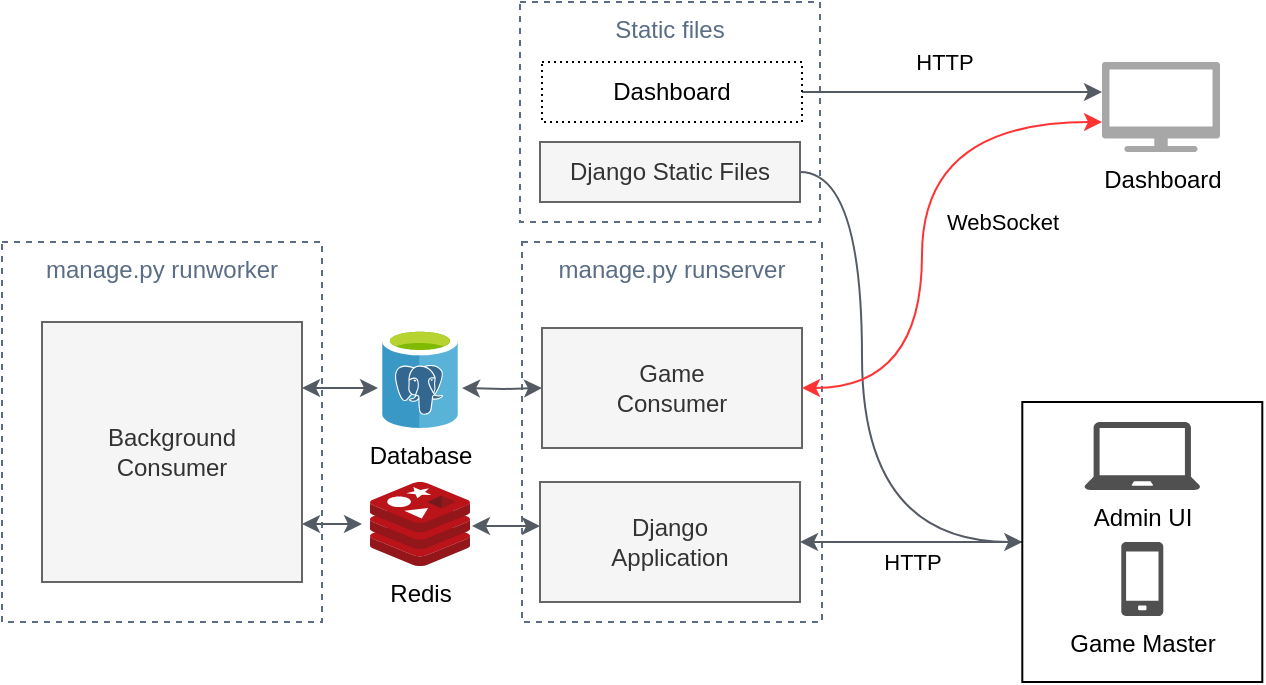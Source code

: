 <mxfile version="13.6.5">
    <diagram id="bE86TtsSrcEjPB5EsWNl" name="Page-1">
        <mxGraphModel dx="1011" dy="715" grid="1" gridSize="10" guides="1" tooltips="1" connect="1" arrows="1" fold="1" page="1" pageScale="1" pageWidth="827" pageHeight="1169" math="0" shadow="0">
            <root>
                <mxCell id="0"/>
                <mxCell id="1" parent="0"/>
                <mxCell id="-D-xDnr4cXBWLI_m4Q0X-37" style="edgeStyle=orthogonalEdgeStyle;orthogonalLoop=1;jettySize=auto;html=1;startArrow=none;startFill=0;strokeColor=#545B64;curved=1;entryX=0;entryY=0.5;entryDx=0;entryDy=0;" parent="1" source="-D-xDnr4cXBWLI_m4Q0X-35" target="-D-xDnr4cXBWLI_m4Q0X-38" edge="1">
                    <mxGeometry relative="1" as="geometry">
                        <mxPoint x="579.649" y="280" as="targetPoint"/>
                        <Array as="points">
                            <mxPoint x="450" y="95"/>
                            <mxPoint x="450" y="280"/>
                        </Array>
                    </mxGeometry>
                </mxCell>
                <mxCell id="-D-xDnr4cXBWLI_m4Q0X-11" value="manage.py runworker" style="fillColor=none;strokeColor=#5A6C86;dashed=1;verticalAlign=top;fontStyle=0;fontColor=#5A6C86;" parent="1" vertex="1">
                    <mxGeometry x="20" y="130" width="160" height="190" as="geometry"/>
                </mxCell>
                <mxCell id="-D-xDnr4cXBWLI_m4Q0X-12" value="manage.py runserver" style="fillColor=none;strokeColor=#5A6C86;dashed=1;verticalAlign=top;fontStyle=0;fontColor=#5A6C86;" parent="1" vertex="1">
                    <mxGeometry x="280" y="130" width="150" height="190" as="geometry"/>
                </mxCell>
                <mxCell id="-D-xDnr4cXBWLI_m4Q0X-7" style="edgeStyle=orthogonalEdgeStyle;rounded=0;orthogonalLoop=1;jettySize=auto;html=1;entryX=1.02;entryY=0.524;entryDx=0;entryDy=0;entryPerimeter=0;startArrow=classic;startFill=1;strokeColor=#545B64;" parent="1" source="-D-xDnr4cXBWLI_m4Q0X-1" target="-D-xDnr4cXBWLI_m4Q0X-4" edge="1">
                    <mxGeometry relative="1" as="geometry">
                        <Array as="points">
                            <mxPoint x="270" y="272"/>
                            <mxPoint x="270" y="272"/>
                        </Array>
                    </mxGeometry>
                </mxCell>
                <mxCell id="-D-xDnr4cXBWLI_m4Q0X-1" value="Django&lt;br&gt;Application" style="rounded=0;whiteSpace=wrap;html=1;fillColor=#f5f5f5;strokeColor=#666666;fontColor=#333333;" parent="1" vertex="1">
                    <mxGeometry x="289" y="250" width="130" height="60" as="geometry"/>
                </mxCell>
                <mxCell id="-D-xDnr4cXBWLI_m4Q0X-2" value="Game&lt;br&gt;Consumer" style="rounded=0;whiteSpace=wrap;html=1;fillColor=#f5f5f5;strokeColor=#666666;fontColor=#333333;" parent="1" vertex="1">
                    <mxGeometry x="290" y="173" width="130" height="60" as="geometry"/>
                </mxCell>
                <mxCell id="-D-xDnr4cXBWLI_m4Q0X-9" style="edgeStyle=orthogonalEdgeStyle;rounded=0;orthogonalLoop=1;jettySize=auto;html=1;startArrow=classic;startFill=1;strokeColor=#545B64;" parent="1" source="-D-xDnr4cXBWLI_m4Q0X-3" edge="1">
                    <mxGeometry relative="1" as="geometry">
                        <mxPoint x="200" y="271" as="targetPoint"/>
                        <Array as="points">
                            <mxPoint x="105" y="280"/>
                        </Array>
                    </mxGeometry>
                </mxCell>
                <mxCell id="-D-xDnr4cXBWLI_m4Q0X-3" value="Background&lt;br&gt;Consumer" style="rounded=0;whiteSpace=wrap;html=1;fillColor=#f5f5f5;strokeColor=#666666;fontColor=#333333;" parent="1" vertex="1">
                    <mxGeometry x="40" y="170" width="130" height="130" as="geometry"/>
                </mxCell>
                <mxCell id="-D-xDnr4cXBWLI_m4Q0X-4" value="Redis" style="aspect=fixed;html=1;points=[];align=center;image;fontSize=12;image=img/lib/mscae/Cache_Redis_Product.svg;" parent="1" vertex="1">
                    <mxGeometry x="204" y="250" width="50" height="42" as="geometry"/>
                </mxCell>
                <mxCell id="-D-xDnr4cXBWLI_m4Q0X-15" style="edgeStyle=orthogonalEdgeStyle;orthogonalLoop=1;jettySize=auto;html=1;entryX=1;entryY=0.5;entryDx=0;entryDy=0;startArrow=none;startFill=0;strokeColor=#545B64;curved=1;exitX=0;exitY=0.5;exitDx=0;exitDy=0;" parent="1" source="-D-xDnr4cXBWLI_m4Q0X-38" target="-D-xDnr4cXBWLI_m4Q0X-1" edge="1">
                    <mxGeometry relative="1" as="geometry">
                        <mxPoint x="530" y="320" as="sourcePoint"/>
                    </mxGeometry>
                </mxCell>
                <mxCell id="-D-xDnr4cXBWLI_m4Q0X-16" value="HTTP" style="edgeLabel;html=1;align=center;verticalAlign=middle;resizable=0;points=[];" parent="-D-xDnr4cXBWLI_m4Q0X-15" vertex="1" connectable="0">
                    <mxGeometry x="0.246" y="3" relative="1" as="geometry">
                        <mxPoint x="13.81" y="7" as="offset"/>
                    </mxGeometry>
                </mxCell>
                <mxCell id="-D-xDnr4cXBWLI_m4Q0X-22" value="WebSocket" style="edgeStyle=orthogonalEdgeStyle;orthogonalLoop=1;jettySize=auto;html=1;startArrow=classic;startFill=1;strokeColor=#FF3333;curved=1;" parent="1" source="-D-xDnr4cXBWLI_m4Q0X-28" target="-D-xDnr4cXBWLI_m4Q0X-2" edge="1">
                    <mxGeometry x="-0.011" y="40" relative="1" as="geometry">
                        <mxPoint x="510.149" y="205" as="sourcePoint"/>
                        <Array as="points">
                            <mxPoint x="480" y="70"/>
                            <mxPoint x="480" y="203"/>
                        </Array>
                        <mxPoint as="offset"/>
                    </mxGeometry>
                </mxCell>
                <mxCell id="-D-xDnr4cXBWLI_m4Q0X-25" style="edgeStyle=orthogonalEdgeStyle;rounded=0;orthogonalLoop=1;jettySize=auto;html=1;startArrow=classic;startFill=1;strokeColor=#545B64;" parent="1" target="-D-xDnr4cXBWLI_m4Q0X-2" edge="1">
                    <mxGeometry relative="1" as="geometry">
                        <mxPoint x="250" y="203" as="sourcePoint"/>
                    </mxGeometry>
                </mxCell>
                <mxCell id="-D-xDnr4cXBWLI_m4Q0X-26" style="edgeStyle=orthogonalEdgeStyle;rounded=0;orthogonalLoop=1;jettySize=auto;html=1;startArrow=classic;startFill=1;strokeColor=#545B64;" parent="1" edge="1">
                    <mxGeometry relative="1" as="geometry">
                        <mxPoint x="208" y="203" as="sourcePoint"/>
                        <mxPoint x="170" y="203" as="targetPoint"/>
                    </mxGeometry>
                </mxCell>
                <mxCell id="-D-xDnr4cXBWLI_m4Q0X-28" value="Dashboard" style="pointerEvents=1;shadow=0;dashed=0;html=1;strokeColor=none;fillColor=#505050;labelPosition=center;verticalLabelPosition=bottom;verticalAlign=top;outlineConnect=0;align=center;shape=mxgraph.office.devices.tv;opacity=50;" parent="1" vertex="1">
                    <mxGeometry x="570" y="40" width="59" height="45" as="geometry"/>
                </mxCell>
                <mxCell id="-D-xDnr4cXBWLI_m4Q0X-33" value="Static files" style="fillColor=none;strokeColor=#5A6C86;dashed=1;verticalAlign=top;fontStyle=0;fontColor=#5A6C86;" parent="1" vertex="1">
                    <mxGeometry x="279" y="10" width="150" height="110" as="geometry"/>
                </mxCell>
                <mxCell id="-D-xDnr4cXBWLI_m4Q0X-36" style="edgeStyle=orthogonalEdgeStyle;orthogonalLoop=1;jettySize=auto;html=1;startArrow=none;startFill=0;strokeColor=#545B64;curved=1;" parent="1" source="-D-xDnr4cXBWLI_m4Q0X-34" target="-D-xDnr4cXBWLI_m4Q0X-28" edge="1">
                    <mxGeometry relative="1" as="geometry">
                        <mxPoint x="560" y="163" as="targetPoint"/>
                        <Array as="points">
                            <mxPoint x="530" y="55"/>
                            <mxPoint x="530" y="55"/>
                        </Array>
                    </mxGeometry>
                </mxCell>
                <mxCell id="-D-xDnr4cXBWLI_m4Q0X-42" value="HTTP" style="edgeLabel;html=1;align=center;verticalAlign=middle;resizable=0;points=[];" parent="-D-xDnr4cXBWLI_m4Q0X-36" vertex="1" connectable="0">
                    <mxGeometry x="-0.614" y="-17" relative="1" as="geometry">
                        <mxPoint x="42" y="-32" as="offset"/>
                    </mxGeometry>
                </mxCell>
                <mxCell id="-D-xDnr4cXBWLI_m4Q0X-34" value="Dashboard" style="rounded=0;whiteSpace=wrap;html=1;dashed=1;sketch=0;dashPattern=1 2;" parent="1" vertex="1">
                    <mxGeometry x="290" y="40" width="130" height="30" as="geometry"/>
                </mxCell>
                <mxCell id="-D-xDnr4cXBWLI_m4Q0X-35" value="Django Static Files" style="rounded=0;whiteSpace=wrap;html=1;shadow=0;fillColor=#f5f5f5;strokeColor=#666666;fontColor=#333333;" parent="1" vertex="1">
                    <mxGeometry x="289" y="80" width="130" height="30" as="geometry"/>
                </mxCell>
                <mxCell id="-D-xDnr4cXBWLI_m4Q0X-41" value="" style="group" parent="1" vertex="1" connectable="0">
                    <mxGeometry x="530.15" y="210" width="120" height="140" as="geometry"/>
                </mxCell>
                <mxCell id="-D-xDnr4cXBWLI_m4Q0X-38" value="" style="rounded=0;whiteSpace=wrap;html=1;" parent="-D-xDnr4cXBWLI_m4Q0X-41" vertex="1">
                    <mxGeometry width="120" height="140" as="geometry"/>
                </mxCell>
                <mxCell id="-D-xDnr4cXBWLI_m4Q0X-39" value="Admin UI" style="pointerEvents=1;shadow=0;dashed=0;html=1;strokeColor=none;fillColor=#505050;labelPosition=center;verticalLabelPosition=bottom;verticalAlign=top;outlineConnect=0;align=center;shape=mxgraph.office.devices.laptop;" parent="-D-xDnr4cXBWLI_m4Q0X-41" vertex="1">
                    <mxGeometry x="31" y="10" width="58" height="34" as="geometry"/>
                </mxCell>
                <mxCell id="-D-xDnr4cXBWLI_m4Q0X-40" value="Game Master" style="pointerEvents=1;shadow=0;dashed=0;html=1;strokeColor=none;fillColor=#505050;labelPosition=center;verticalLabelPosition=bottom;verticalAlign=top;outlineConnect=0;align=center;shape=mxgraph.office.devices.cell_phone_generic;" parent="-D-xDnr4cXBWLI_m4Q0X-41" vertex="1">
                    <mxGeometry x="49.499" y="70" width="21" height="37" as="geometry"/>
                </mxCell>
                <mxCell id="2" value="Database" style="aspect=fixed;html=1;points=[];align=center;image;fontSize=12;image=img/lib/mscae/Azure_Database_for_PostgreSQL_servers.svg;rounded=0;" vertex="1" parent="1">
                    <mxGeometry x="210" y="173" width="38" height="50" as="geometry"/>
                </mxCell>
            </root>
        </mxGraphModel>
    </diagram>
</mxfile>